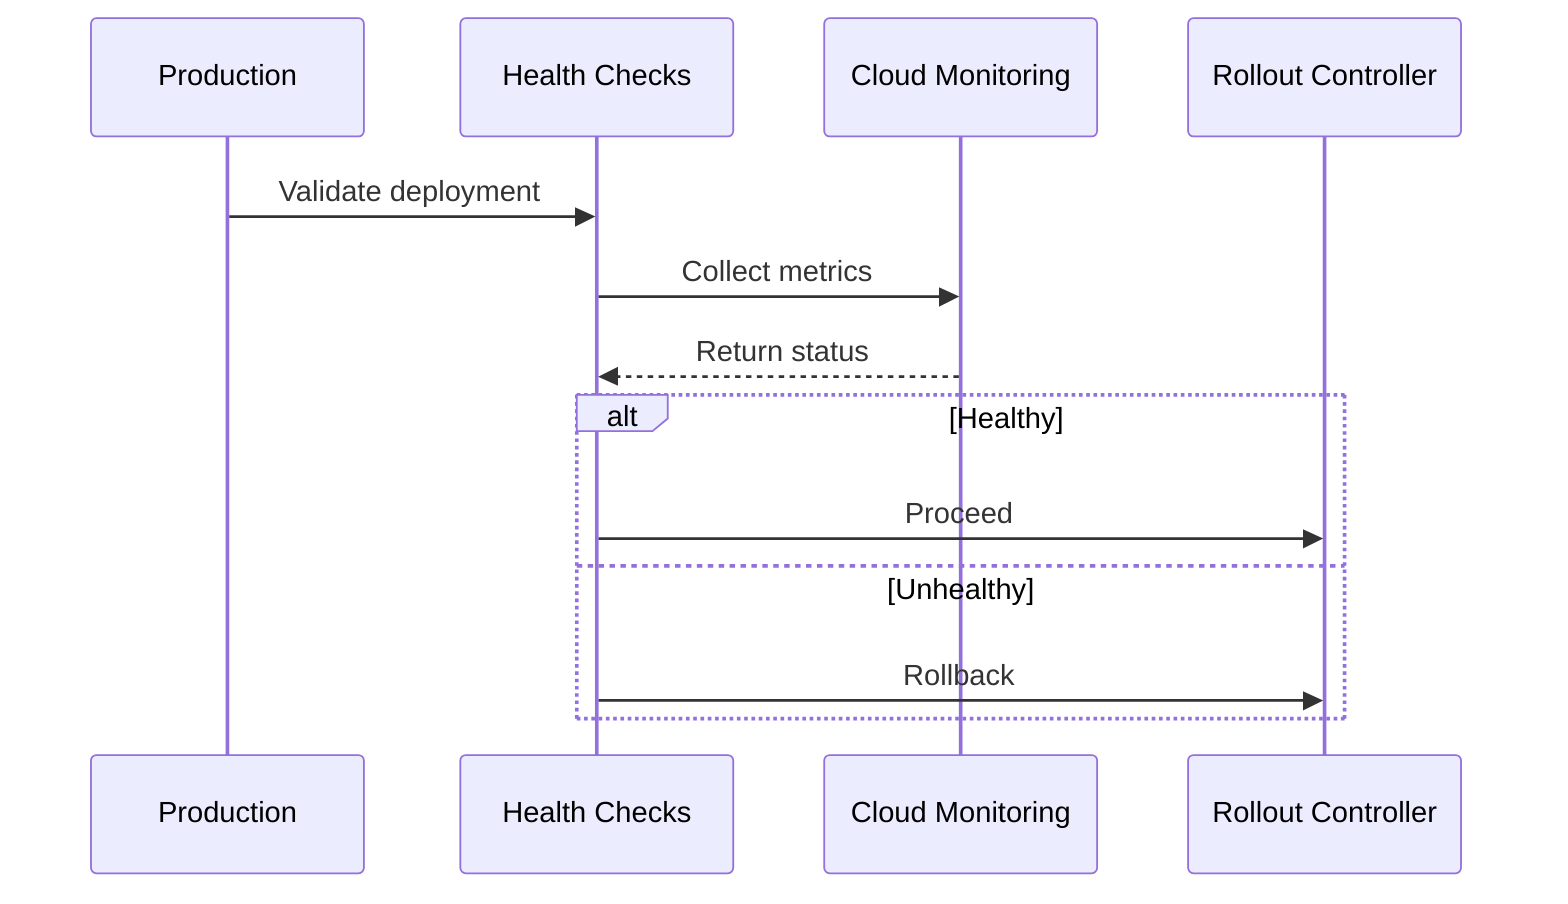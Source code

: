 sequenceDiagram
    participant P as Production
    participant H as Health Checks
    participant M as Cloud Monitoring
    participant R as Rollout Controller
    P->>H: Validate deployment
    H->>M: Collect metrics
    M-->>H: Return status
    alt Healthy
        H->>R: Proceed
    else Unhealthy
        H->>R: Rollback
    end